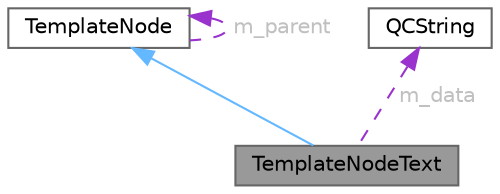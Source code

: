 digraph "TemplateNodeText"
{
 // INTERACTIVE_SVG=YES
 // LATEX_PDF_SIZE
  bgcolor="transparent";
  edge [fontname=Helvetica,fontsize=10,labelfontname=Helvetica,labelfontsize=10];
  node [fontname=Helvetica,fontsize=10,shape=box,height=0.2,width=0.4];
  Node1 [label="TemplateNodeText",height=0.2,width=0.4,color="gray40", fillcolor="grey60", style="filled", fontcolor="black",tooltip="Class representing a piece of plain text in a template."];
  Node2 -> Node1 [dir="back",color="steelblue1",style="solid"];
  Node2 [label="TemplateNode",height=0.2,width=0.4,color="gray40", fillcolor="white", style="filled",URL="$d6/d53/class_template_node.html",tooltip="Base class of all nodes in a template's AST."];
  Node2 -> Node2 [dir="back",color="darkorchid3",style="dashed",label=" m_parent",fontcolor="grey" ];
  Node3 -> Node1 [dir="back",color="darkorchid3",style="dashed",label=" m_data",fontcolor="grey" ];
  Node3 [label="QCString",height=0.2,width=0.4,color="gray40", fillcolor="white", style="filled",URL="$d9/d45/class_q_c_string.html",tooltip="This is an alternative implementation of QCString."];
}
